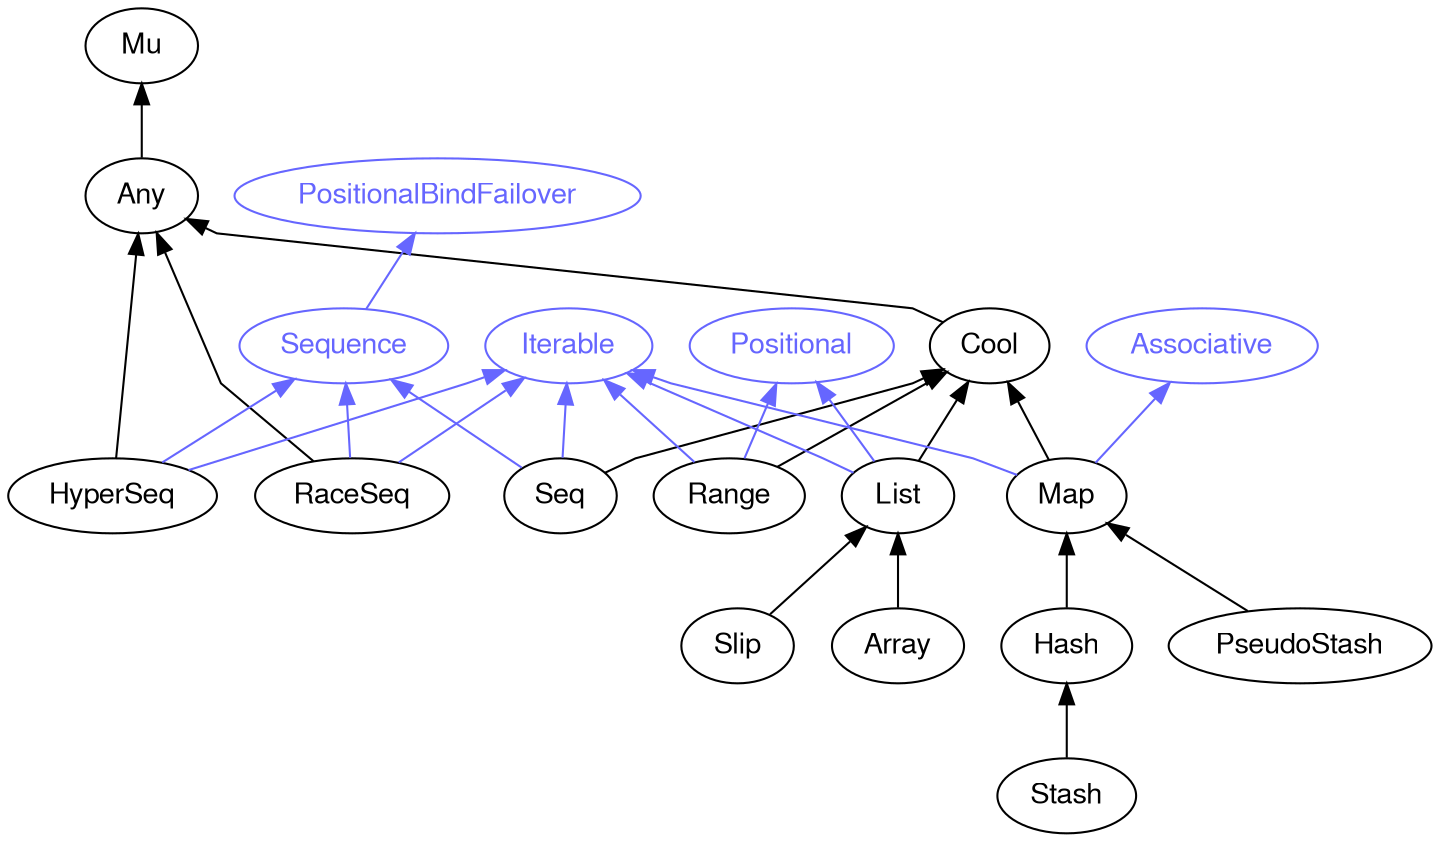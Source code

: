 digraph "perl6-type-graph" {
    rankdir=BT;
    splines=polyline;
    overlap=false; 
    // Types
    "Iterable" [color="#6666FF", fontcolor="#6666FF", href="/type/Iterable", fontname="FreeSans"];
    "Mu" [color="#000000", fontcolor="#000000", href="/type/Mu", fontname="FreeSans"];
    "Any" [color="#000000", fontcolor="#000000", href="/type/Any", fontname="FreeSans"];
    "Cool" [color="#000000", fontcolor="#000000", href="/type/Cool", fontname="FreeSans"];
    "PositionalBindFailover" [color="#6666FF", fontcolor="#6666FF", href="/type/PositionalBindFailover", fontname="FreeSans"];
    "Sequence" [color="#6666FF", fontcolor="#6666FF", href="/type/Sequence", fontname="FreeSans"];
    "Seq" [color="#000000", fontcolor="#000000", href="/type/Seq", fontname="FreeSans"];
    "RaceSeq" [color="#000000", fontcolor="#000000", href="/type/RaceSeq", fontname="FreeSans"];
    "Positional" [color="#6666FF", fontcolor="#6666FF", href="/type/Positional", fontname="FreeSans"];
    "Range" [color="#000000", fontcolor="#000000", href="/type/Range", fontname="FreeSans"];
    "List" [color="#000000", fontcolor="#000000", href="/type/List", fontname="FreeSans"];
    "HyperSeq" [color="#000000", fontcolor="#000000", href="/type/HyperSeq", fontname="FreeSans"];
    "Associative" [color="#6666FF", fontcolor="#6666FF", href="/type/Associative", fontname="FreeSans"];
    "Map" [color="#000000", fontcolor="#000000", href="/type/Map", fontname="FreeSans"];
    "Slip" [color="#000000", fontcolor="#000000", href="/type/Slip", fontname="FreeSans"];
    "Array" [color="#000000", fontcolor="#000000", href="/type/Array", fontname="FreeSans"];
    "Hash" [color="#000000", fontcolor="#000000", href="/type/Hash", fontname="FreeSans"];
    "PseudoStash" [color="#000000", fontcolor="#000000", href="/type/PseudoStash", fontname="FreeSans"];
    "Stash" [color="#000000", fontcolor="#000000", href="/type/Stash", fontname="FreeSans"];

    // Superclasses
    "Any" -> "Mu" [color="#000000"];
    "Cool" -> "Any" [color="#000000"];
    "Seq" -> "Cool" [color="#000000"];
    "RaceSeq" -> "Any" [color="#000000"];
    "Range" -> "Cool" [color="#000000"];
    "List" -> "Cool" [color="#000000"];
    "HyperSeq" -> "Any" [color="#000000"];
    "Map" -> "Cool" [color="#000000"];
    "Slip" -> "List" [color="#000000"];
    "Array" -> "List" [color="#000000"];
    "Hash" -> "Map" [color="#000000"];
    "PseudoStash" -> "Map" [color="#000000"];
    "Stash" -> "Hash" [color="#000000"];

    // Roles
    "Sequence" -> "PositionalBindFailover" [color="#6666FF"];
    "Seq" -> "Iterable" [color="#6666FF"];
    "Seq" -> "Sequence" [color="#6666FF"];
    "RaceSeq" -> "Iterable" [color="#6666FF"];
    "RaceSeq" -> "Sequence" [color="#6666FF"];
    "Range" -> "Positional" [color="#6666FF"];
    "Range" -> "Iterable" [color="#6666FF"];
    "List" -> "Positional" [color="#6666FF"];
    "List" -> "Iterable" [color="#6666FF"];
    "HyperSeq" -> "Iterable" [color="#6666FF"];
    "HyperSeq" -> "Sequence" [color="#6666FF"];
    "Map" -> "Iterable" [color="#6666FF"];
    "Map" -> "Associative" [color="#6666FF"];
}
